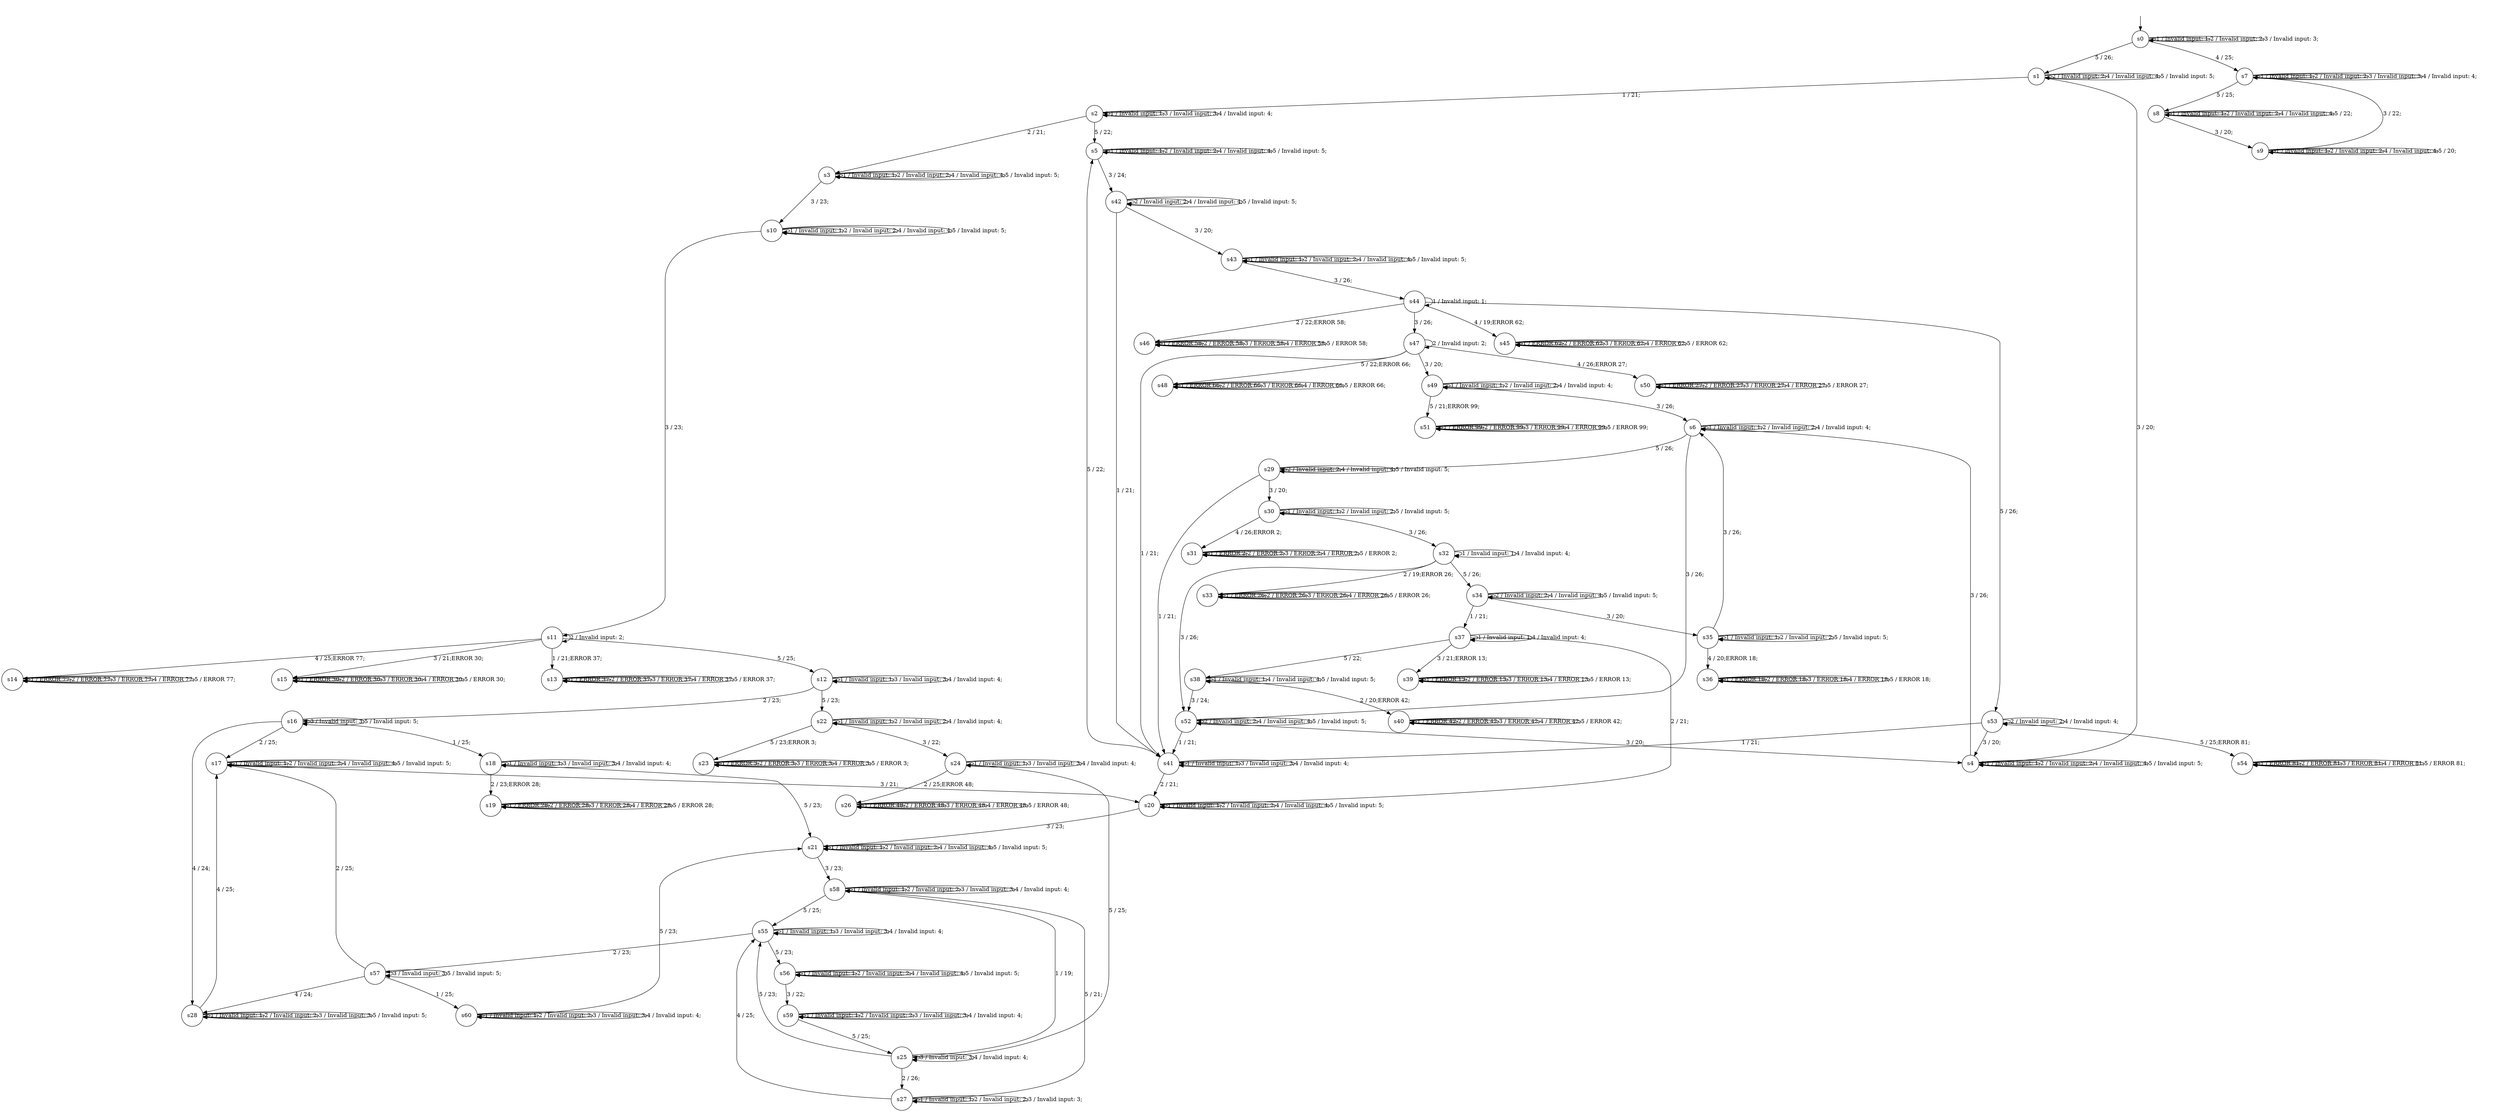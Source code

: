 digraph g {
__start0 [label="" shape="none"];

	s0 [shape="circle" label="s0"];
	s1 [shape="circle" label="s1"];
	s2 [shape="circle" label="s2"];
	s3 [shape="circle" label="s3"];
	s4 [shape="circle" label="s4"];
	s5 [shape="circle" label="s5"];
	s6 [shape="circle" label="s6"];
	s7 [shape="circle" label="s7"];
	s8 [shape="circle" label="s8"];
	s9 [shape="circle" label="s9"];
	s10 [shape="circle" label="s10"];
	s11 [shape="circle" label="s11"];
	s12 [shape="circle" label="s12"];
	s13 [shape="circle" label="s13"];
	s14 [shape="circle" label="s14"];
	s15 [shape="circle" label="s15"];
	s16 [shape="circle" label="s16"];
	s17 [shape="circle" label="s17"];
	s18 [shape="circle" label="s18"];
	s19 [shape="circle" label="s19"];
	s20 [shape="circle" label="s20"];
	s21 [shape="circle" label="s21"];
	s22 [shape="circle" label="s22"];
	s23 [shape="circle" label="s23"];
	s24 [shape="circle" label="s24"];
	s25 [shape="circle" label="s25"];
	s26 [shape="circle" label="s26"];
	s27 [shape="circle" label="s27"];
	s28 [shape="circle" label="s28"];
	s29 [shape="circle" label="s29"];
	s30 [shape="circle" label="s30"];
	s31 [shape="circle" label="s31"];
	s32 [shape="circle" label="s32"];
	s33 [shape="circle" label="s33"];
	s34 [shape="circle" label="s34"];
	s35 [shape="circle" label="s35"];
	s36 [shape="circle" label="s36"];
	s37 [shape="circle" label="s37"];
	s38 [shape="circle" label="s38"];
	s39 [shape="circle" label="s39"];
	s40 [shape="circle" label="s40"];
	s41 [shape="circle" label="s41"];
	s42 [shape="circle" label="s42"];
	s43 [shape="circle" label="s43"];
	s44 [shape="circle" label="s44"];
	s45 [shape="circle" label="s45"];
	s46 [shape="circle" label="s46"];
	s47 [shape="circle" label="s47"];
	s48 [shape="circle" label="s48"];
	s49 [shape="circle" label="s49"];
	s50 [shape="circle" label="s50"];
	s51 [shape="circle" label="s51"];
	s52 [shape="circle" label="s52"];
	s53 [shape="circle" label="s53"];
	s54 [shape="circle" label="s54"];
	s55 [shape="circle" label="s55"];
	s56 [shape="circle" label="s56"];
	s57 [shape="circle" label="s57"];
	s58 [shape="circle" label="s58"];
	s59 [shape="circle" label="s59"];
	s60 [shape="circle" label="s60"];
	s0 -> s0 [label="1 / Invalid input: 1;"];
	s0 -> s0 [label="2 / Invalid input: 2;"];
	s0 -> s0 [label="3 / Invalid input: 3;"];
	s0 -> s7 [label="4 / 25;"];
	s0 -> s1 [label="5 / 26;"];
	s1 -> s2 [label="1 / 21;"];
	s1 -> s1 [label="2 / Invalid input: 2;"];
	s1 -> s4 [label="3 / 20;"];
	s1 -> s1 [label="4 / Invalid input: 4;"];
	s1 -> s1 [label="5 / Invalid input: 5;"];
	s2 -> s2 [label="1 / Invalid input: 1;"];
	s2 -> s3 [label="2 / 21;"];
	s2 -> s2 [label="3 / Invalid input: 3;"];
	s2 -> s2 [label="4 / Invalid input: 4;"];
	s2 -> s5 [label="5 / 22;"];
	s3 -> s3 [label="1 / Invalid input: 1;"];
	s3 -> s3 [label="2 / Invalid input: 2;"];
	s3 -> s10 [label="3 / 23;"];
	s3 -> s3 [label="4 / Invalid input: 4;"];
	s3 -> s3 [label="5 / Invalid input: 5;"];
	s4 -> s4 [label="1 / Invalid input: 1;"];
	s4 -> s4 [label="2 / Invalid input: 2;"];
	s4 -> s6 [label="3 / 26;"];
	s4 -> s4 [label="4 / Invalid input: 4;"];
	s4 -> s4 [label="5 / Invalid input: 5;"];
	s5 -> s5 [label="1 / Invalid input: 1;"];
	s5 -> s5 [label="2 / Invalid input: 2;"];
	s5 -> s42 [label="3 / 24;"];
	s5 -> s5 [label="4 / Invalid input: 4;"];
	s5 -> s5 [label="5 / Invalid input: 5;"];
	s6 -> s6 [label="1 / Invalid input: 1;"];
	s6 -> s6 [label="2 / Invalid input: 2;"];
	s6 -> s52 [label="3 / 26;"];
	s6 -> s6 [label="4 / Invalid input: 4;"];
	s6 -> s29 [label="5 / 26;"];
	s7 -> s7 [label="1 / Invalid input: 1;"];
	s7 -> s7 [label="2 / Invalid input: 2;"];
	s7 -> s7 [label="3 / Invalid input: 3;"];
	s7 -> s7 [label="4 / Invalid input: 4;"];
	s7 -> s8 [label="5 / 25;"];
	s8 -> s8 [label="1 / Invalid input: 1;"];
	s8 -> s8 [label="2 / Invalid input: 2;"];
	s8 -> s9 [label="3 / 20;"];
	s8 -> s8 [label="4 / Invalid input: 4;"];
	s8 -> s8 [label="5 / 22;"];
	s9 -> s9 [label="1 / Invalid input: 1;"];
	s9 -> s9 [label="2 / Invalid input: 2;"];
	s9 -> s7 [label="3 / 22;"];
	s9 -> s9 [label="4 / Invalid input: 4;"];
	s9 -> s9 [label="5 / 20;"];
	s10 -> s10 [label="1 / Invalid input: 1;"];
	s10 -> s10 [label="2 / Invalid input: 2;"];
	s10 -> s11 [label="3 / 23;"];
	s10 -> s10 [label="4 / Invalid input: 4;"];
	s10 -> s10 [label="5 / Invalid input: 5;"];
	s11 -> s13 [label="1 / 21;ERROR 37;"];
	s11 -> s11 [label="2 / Invalid input: 2;"];
	s11 -> s15 [label="3 / 21;ERROR 30;"];
	s11 -> s14 [label="4 / 25;ERROR 77;"];
	s11 -> s12 [label="5 / 25;"];
	s12 -> s12 [label="1 / Invalid input: 1;"];
	s12 -> s16 [label="2 / 23;"];
	s12 -> s12 [label="3 / Invalid input: 3;"];
	s12 -> s12 [label="4 / Invalid input: 4;"];
	s12 -> s22 [label="5 / 23;"];
	s13 -> s13 [label="1 / ERROR 37;"];
	s13 -> s13 [label="2 / ERROR 37;"];
	s13 -> s13 [label="3 / ERROR 37;"];
	s13 -> s13 [label="4 / ERROR 37;"];
	s13 -> s13 [label="5 / ERROR 37;"];
	s14 -> s14 [label="1 / ERROR 77;"];
	s14 -> s14 [label="2 / ERROR 77;"];
	s14 -> s14 [label="3 / ERROR 77;"];
	s14 -> s14 [label="4 / ERROR 77;"];
	s14 -> s14 [label="5 / ERROR 77;"];
	s15 -> s15 [label="1 / ERROR 30;"];
	s15 -> s15 [label="2 / ERROR 30;"];
	s15 -> s15 [label="3 / ERROR 30;"];
	s15 -> s15 [label="4 / ERROR 30;"];
	s15 -> s15 [label="5 / ERROR 30;"];
	s16 -> s18 [label="1 / 25;"];
	s16 -> s17 [label="2 / 25;"];
	s16 -> s16 [label="3 / Invalid input: 3;"];
	s16 -> s28 [label="4 / 24;"];
	s16 -> s16 [label="5 / Invalid input: 5;"];
	s17 -> s17 [label="1 / Invalid input: 1;"];
	s17 -> s17 [label="2 / Invalid input: 2;"];
	s17 -> s20 [label="3 / 21;"];
	s17 -> s17 [label="4 / Invalid input: 4;"];
	s17 -> s17 [label="5 / Invalid input: 5;"];
	s18 -> s18 [label="1 / Invalid input: 1;"];
	s18 -> s19 [label="2 / 23;ERROR 28;"];
	s18 -> s18 [label="3 / Invalid input: 3;"];
	s18 -> s18 [label="4 / Invalid input: 4;"];
	s18 -> s21 [label="5 / 23;"];
	s19 -> s19 [label="1 / ERROR 28;"];
	s19 -> s19 [label="2 / ERROR 28;"];
	s19 -> s19 [label="3 / ERROR 28;"];
	s19 -> s19 [label="4 / ERROR 28;"];
	s19 -> s19 [label="5 / ERROR 28;"];
	s20 -> s20 [label="1 / Invalid input: 1;"];
	s20 -> s20 [label="2 / Invalid input: 2;"];
	s20 -> s21 [label="3 / 23;"];
	s20 -> s20 [label="4 / Invalid input: 4;"];
	s20 -> s20 [label="5 / Invalid input: 5;"];
	s21 -> s21 [label="1 / Invalid input: 1;"];
	s21 -> s21 [label="2 / Invalid input: 2;"];
	s21 -> s58 [label="3 / 23;"];
	s21 -> s21 [label="4 / Invalid input: 4;"];
	s21 -> s21 [label="5 / Invalid input: 5;"];
	s22 -> s22 [label="1 / Invalid input: 1;"];
	s22 -> s22 [label="2 / Invalid input: 2;"];
	s22 -> s24 [label="3 / 22;"];
	s22 -> s22 [label="4 / Invalid input: 4;"];
	s22 -> s23 [label="5 / 23;ERROR 3;"];
	s23 -> s23 [label="1 / ERROR 3;"];
	s23 -> s23 [label="2 / ERROR 3;"];
	s23 -> s23 [label="3 / ERROR 3;"];
	s23 -> s23 [label="4 / ERROR 3;"];
	s23 -> s23 [label="5 / ERROR 3;"];
	s24 -> s24 [label="1 / Invalid input: 1;"];
	s24 -> s26 [label="2 / 25;ERROR 48;"];
	s24 -> s24 [label="3 / Invalid input: 3;"];
	s24 -> s24 [label="4 / Invalid input: 4;"];
	s24 -> s25 [label="5 / 25;"];
	s25 -> s58 [label="1 / 19;"];
	s25 -> s27 [label="2 / 26;"];
	s25 -> s25 [label="3 / Invalid input: 3;"];
	s25 -> s25 [label="4 / Invalid input: 4;"];
	s25 -> s55 [label="5 / 23;"];
	s26 -> s26 [label="1 / ERROR 48;"];
	s26 -> s26 [label="2 / ERROR 48;"];
	s26 -> s26 [label="3 / ERROR 48;"];
	s26 -> s26 [label="4 / ERROR 48;"];
	s26 -> s26 [label="5 / ERROR 48;"];
	s27 -> s27 [label="1 / Invalid input: 1;"];
	s27 -> s27 [label="2 / Invalid input: 2;"];
	s27 -> s27 [label="3 / Invalid input: 3;"];
	s27 -> s55 [label="4 / 25;"];
	s27 -> s58 [label="5 / 21;"];
	s28 -> s28 [label="1 / Invalid input: 1;"];
	s28 -> s28 [label="2 / Invalid input: 2;"];
	s28 -> s28 [label="3 / Invalid input: 3;"];
	s28 -> s17 [label="4 / 25;"];
	s28 -> s28 [label="5 / Invalid input: 5;"];
	s29 -> s41 [label="1 / 21;"];
	s29 -> s29 [label="2 / Invalid input: 2;"];
	s29 -> s30 [label="3 / 20;"];
	s29 -> s29 [label="4 / Invalid input: 4;"];
	s29 -> s29 [label="5 / Invalid input: 5;"];
	s30 -> s30 [label="1 / Invalid input: 1;"];
	s30 -> s30 [label="2 / Invalid input: 2;"];
	s30 -> s32 [label="3 / 26;"];
	s30 -> s31 [label="4 / 26;ERROR 2;"];
	s30 -> s30 [label="5 / Invalid input: 5;"];
	s31 -> s31 [label="1 / ERROR 2;"];
	s31 -> s31 [label="2 / ERROR 2;"];
	s31 -> s31 [label="3 / ERROR 2;"];
	s31 -> s31 [label="4 / ERROR 2;"];
	s31 -> s31 [label="5 / ERROR 2;"];
	s32 -> s32 [label="1 / Invalid input: 1;"];
	s32 -> s33 [label="2 / 19;ERROR 26;"];
	s32 -> s52 [label="3 / 26;"];
	s32 -> s32 [label="4 / Invalid input: 4;"];
	s32 -> s34 [label="5 / 26;"];
	s33 -> s33 [label="1 / ERROR 26;"];
	s33 -> s33 [label="2 / ERROR 26;"];
	s33 -> s33 [label="3 / ERROR 26;"];
	s33 -> s33 [label="4 / ERROR 26;"];
	s33 -> s33 [label="5 / ERROR 26;"];
	s34 -> s37 [label="1 / 21;"];
	s34 -> s34 [label="2 / Invalid input: 2;"];
	s34 -> s35 [label="3 / 20;"];
	s34 -> s34 [label="4 / Invalid input: 4;"];
	s34 -> s34 [label="5 / Invalid input: 5;"];
	s35 -> s35 [label="1 / Invalid input: 1;"];
	s35 -> s35 [label="2 / Invalid input: 2;"];
	s35 -> s6 [label="3 / 26;"];
	s35 -> s36 [label="4 / 20;ERROR 18;"];
	s35 -> s35 [label="5 / Invalid input: 5;"];
	s36 -> s36 [label="1 / ERROR 18;"];
	s36 -> s36 [label="2 / ERROR 18;"];
	s36 -> s36 [label="3 / ERROR 18;"];
	s36 -> s36 [label="4 / ERROR 18;"];
	s36 -> s36 [label="5 / ERROR 18;"];
	s37 -> s37 [label="1 / Invalid input: 1;"];
	s37 -> s20 [label="2 / 21;"];
	s37 -> s39 [label="3 / 21;ERROR 13;"];
	s37 -> s37 [label="4 / Invalid input: 4;"];
	s37 -> s38 [label="5 / 22;"];
	s38 -> s38 [label="1 / Invalid input: 1;"];
	s38 -> s40 [label="2 / 20;ERROR 42;"];
	s38 -> s52 [label="3 / 24;"];
	s38 -> s38 [label="4 / Invalid input: 4;"];
	s38 -> s38 [label="5 / Invalid input: 5;"];
	s39 -> s39 [label="1 / ERROR 13;"];
	s39 -> s39 [label="2 / ERROR 13;"];
	s39 -> s39 [label="3 / ERROR 13;"];
	s39 -> s39 [label="4 / ERROR 13;"];
	s39 -> s39 [label="5 / ERROR 13;"];
	s40 -> s40 [label="1 / ERROR 42;"];
	s40 -> s40 [label="2 / ERROR 42;"];
	s40 -> s40 [label="3 / ERROR 42;"];
	s40 -> s40 [label="4 / ERROR 42;"];
	s40 -> s40 [label="5 / ERROR 42;"];
	s41 -> s41 [label="1 / Invalid input: 1;"];
	s41 -> s20 [label="2 / 21;"];
	s41 -> s41 [label="3 / Invalid input: 3;"];
	s41 -> s41 [label="4 / Invalid input: 4;"];
	s41 -> s5 [label="5 / 22;"];
	s42 -> s41 [label="1 / 21;"];
	s42 -> s42 [label="2 / Invalid input: 2;"];
	s42 -> s43 [label="3 / 20;"];
	s42 -> s42 [label="4 / Invalid input: 4;"];
	s42 -> s42 [label="5 / Invalid input: 5;"];
	s43 -> s43 [label="1 / Invalid input: 1;"];
	s43 -> s43 [label="2 / Invalid input: 2;"];
	s43 -> s44 [label="3 / 26;"];
	s43 -> s43 [label="4 / Invalid input: 4;"];
	s43 -> s43 [label="5 / Invalid input: 5;"];
	s44 -> s44 [label="1 / Invalid input: 1;"];
	s44 -> s46 [label="2 / 22;ERROR 58;"];
	s44 -> s47 [label="3 / 26;"];
	s44 -> s45 [label="4 / 19;ERROR 62;"];
	s44 -> s53 [label="5 / 26;"];
	s45 -> s45 [label="1 / ERROR 62;"];
	s45 -> s45 [label="2 / ERROR 62;"];
	s45 -> s45 [label="3 / ERROR 62;"];
	s45 -> s45 [label="4 / ERROR 62;"];
	s45 -> s45 [label="5 / ERROR 62;"];
	s46 -> s46 [label="1 / ERROR 58;"];
	s46 -> s46 [label="2 / ERROR 58;"];
	s46 -> s46 [label="3 / ERROR 58;"];
	s46 -> s46 [label="4 / ERROR 58;"];
	s46 -> s46 [label="5 / ERROR 58;"];
	s47 -> s41 [label="1 / 21;"];
	s47 -> s47 [label="2 / Invalid input: 2;"];
	s47 -> s49 [label="3 / 20;"];
	s47 -> s50 [label="4 / 26;ERROR 27;"];
	s47 -> s48 [label="5 / 22;ERROR 66;"];
	s48 -> s48 [label="1 / ERROR 66;"];
	s48 -> s48 [label="2 / ERROR 66;"];
	s48 -> s48 [label="3 / ERROR 66;"];
	s48 -> s48 [label="4 / ERROR 66;"];
	s48 -> s48 [label="5 / ERROR 66;"];
	s49 -> s49 [label="1 / Invalid input: 1;"];
	s49 -> s49 [label="2 / Invalid input: 2;"];
	s49 -> s6 [label="3 / 26;"];
	s49 -> s49 [label="4 / Invalid input: 4;"];
	s49 -> s51 [label="5 / 21;ERROR 99;"];
	s50 -> s50 [label="1 / ERROR 27;"];
	s50 -> s50 [label="2 / ERROR 27;"];
	s50 -> s50 [label="3 / ERROR 27;"];
	s50 -> s50 [label="4 / ERROR 27;"];
	s50 -> s50 [label="5 / ERROR 27;"];
	s51 -> s51 [label="1 / ERROR 99;"];
	s51 -> s51 [label="2 / ERROR 99;"];
	s51 -> s51 [label="3 / ERROR 99;"];
	s51 -> s51 [label="4 / ERROR 99;"];
	s51 -> s51 [label="5 / ERROR 99;"];
	s52 -> s41 [label="1 / 21;"];
	s52 -> s52 [label="2 / Invalid input: 2;"];
	s52 -> s4 [label="3 / 20;"];
	s52 -> s52 [label="4 / Invalid input: 4;"];
	s52 -> s52 [label="5 / Invalid input: 5;"];
	s53 -> s41 [label="1 / 21;"];
	s53 -> s53 [label="2 / Invalid input: 2;"];
	s53 -> s4 [label="3 / 20;"];
	s53 -> s53 [label="4 / Invalid input: 4;"];
	s53 -> s54 [label="5 / 25;ERROR 81;"];
	s54 -> s54 [label="1 / ERROR 81;"];
	s54 -> s54 [label="2 / ERROR 81;"];
	s54 -> s54 [label="3 / ERROR 81;"];
	s54 -> s54 [label="4 / ERROR 81;"];
	s54 -> s54 [label="5 / ERROR 81;"];
	s55 -> s55 [label="1 / Invalid input: 1;"];
	s55 -> s57 [label="2 / 23;"];
	s55 -> s55 [label="3 / Invalid input: 3;"];
	s55 -> s55 [label="4 / Invalid input: 4;"];
	s55 -> s56 [label="5 / 23;"];
	s56 -> s56 [label="1 / Invalid input: 1;"];
	s56 -> s56 [label="2 / Invalid input: 2;"];
	s56 -> s59 [label="3 / 22;"];
	s56 -> s56 [label="4 / Invalid input: 4;"];
	s56 -> s56 [label="5 / Invalid input: 5;"];
	s57 -> s60 [label="1 / 25;"];
	s57 -> s17 [label="2 / 25;"];
	s57 -> s57 [label="3 / Invalid input: 3;"];
	s57 -> s28 [label="4 / 24;"];
	s57 -> s57 [label="5 / Invalid input: 5;"];
	s58 -> s58 [label="1 / Invalid input: 1;"];
	s58 -> s58 [label="2 / Invalid input: 2;"];
	s58 -> s58 [label="3 / Invalid input: 3;"];
	s58 -> s58 [label="4 / Invalid input: 4;"];
	s58 -> s55 [label="5 / 25;"];
	s59 -> s59 [label="1 / Invalid input: 1;"];
	s59 -> s59 [label="2 / Invalid input: 2;"];
	s59 -> s59 [label="3 / Invalid input: 3;"];
	s59 -> s59 [label="4 / Invalid input: 4;"];
	s59 -> s25 [label="5 / 25;"];
	s60 -> s60 [label="1 / Invalid input: 1;"];
	s60 -> s60 [label="2 / Invalid input: 2;"];
	s60 -> s60 [label="3 / Invalid input: 3;"];
	s60 -> s60 [label="4 / Invalid input: 4;"];
	s60 -> s21 [label="5 / 23;"];

__start0 -> s0;
}
